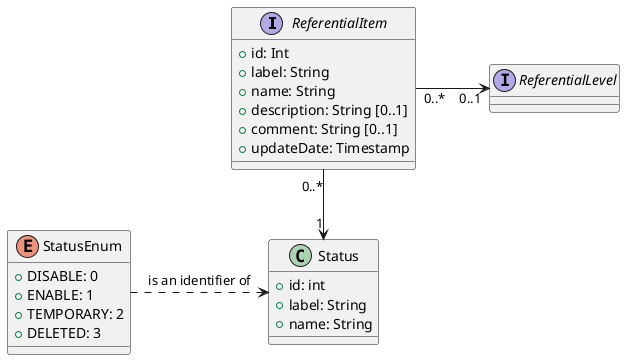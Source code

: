@startuml

interface ReferentialItem {
    +id: Int
    +label: String
    +name: String
    +description: String [0..1]
    +comment: String [0..1]
    +updateDate: Timestamp
}

interface ReferentialLevel {
}

class Status {
    +id: int
    +label: String
    +name: String
}

enum StatusEnum {
   +DISABLE: 0
   +ENABLE: 1
   +TEMPORARY: 2
   +DELETED: 3
}

ReferentialItem "0..*" --> "1" Status
ReferentialItem "0..*" -right-> "0..1" ReferentialLevel: "           "

Status <.left. StatusEnum: is an identifier of


@enduml
